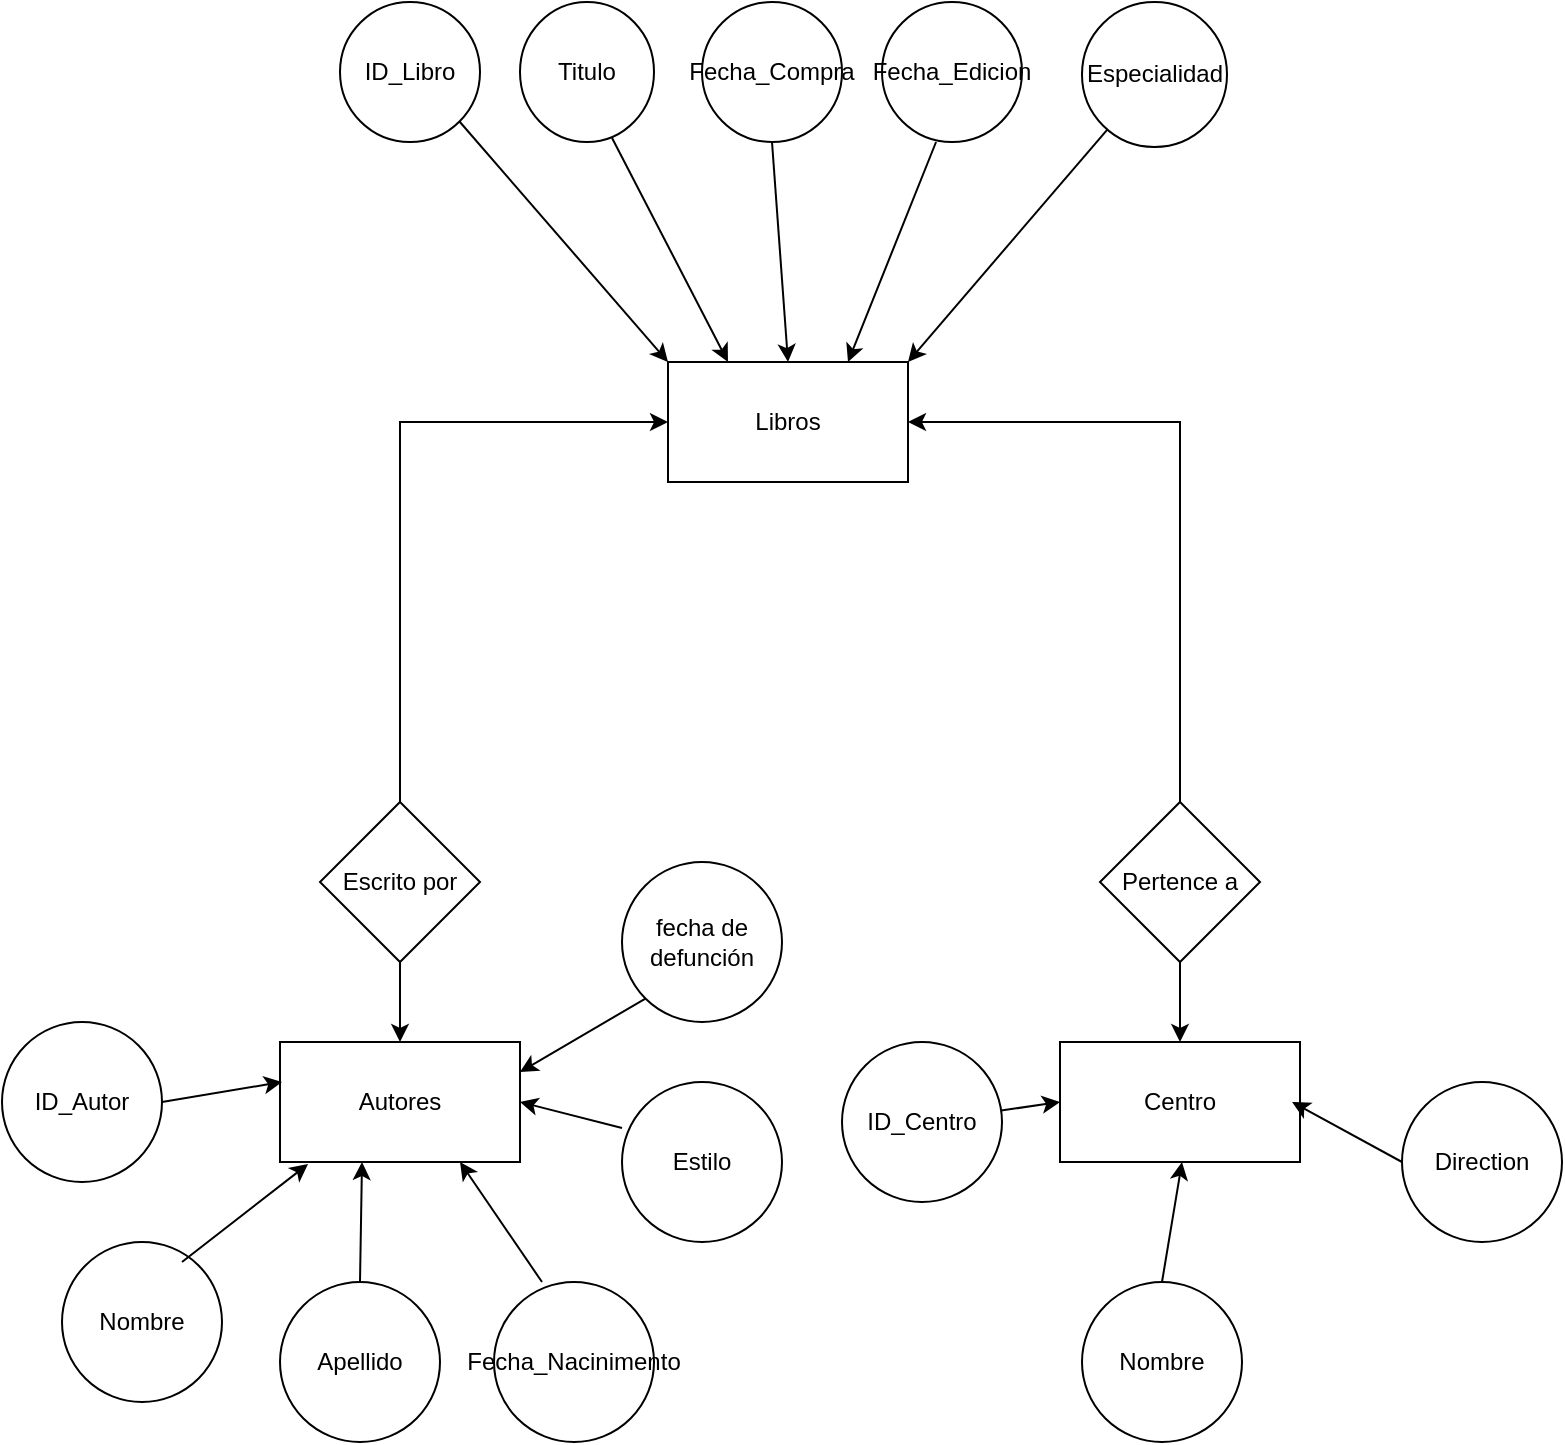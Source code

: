 <mxfile version="24.7.17">
  <diagram name="Página-1" id="iogajnwIhAksW8s2LaAd">
    <mxGraphModel dx="1434" dy="780" grid="1" gridSize="10" guides="1" tooltips="1" connect="1" arrows="1" fold="1" page="1" pageScale="1" pageWidth="827" pageHeight="1169" math="0" shadow="0">
      <root>
        <mxCell id="0" />
        <mxCell id="1" parent="0" />
        <mxCell id="dVfPs0lplY_S4HHvYccw-1" value="Autores" style="rounded=0;whiteSpace=wrap;html=1;" vertex="1" parent="1">
          <mxGeometry x="159" y="640" width="120" height="60" as="geometry" />
        </mxCell>
        <mxCell id="dVfPs0lplY_S4HHvYccw-2" value="Centro" style="rounded=0;whiteSpace=wrap;html=1;" vertex="1" parent="1">
          <mxGeometry x="549" y="640" width="120" height="60" as="geometry" />
        </mxCell>
        <mxCell id="dVfPs0lplY_S4HHvYccw-3" value="Libros" style="rounded=0;whiteSpace=wrap;html=1;" vertex="1" parent="1">
          <mxGeometry x="353" y="300" width="120" height="60" as="geometry" />
        </mxCell>
        <mxCell id="dVfPs0lplY_S4HHvYccw-4" value="Escrito por" style="rhombus;whiteSpace=wrap;html=1;" vertex="1" parent="1">
          <mxGeometry x="179" y="520" width="80" height="80" as="geometry" />
        </mxCell>
        <mxCell id="dVfPs0lplY_S4HHvYccw-5" value="Pertence a" style="rhombus;whiteSpace=wrap;html=1;" vertex="1" parent="1">
          <mxGeometry x="569" y="520" width="80" height="80" as="geometry" />
        </mxCell>
        <mxCell id="dVfPs0lplY_S4HHvYccw-6" value="" style="endArrow=classic;html=1;rounded=0;entryX=0.5;entryY=0;entryDx=0;entryDy=0;exitX=0.5;exitY=1;exitDx=0;exitDy=0;" edge="1" parent="1" source="dVfPs0lplY_S4HHvYccw-4" target="dVfPs0lplY_S4HHvYccw-1">
          <mxGeometry width="50" height="50" relative="1" as="geometry">
            <mxPoint x="89" y="630" as="sourcePoint" />
            <mxPoint x="139" y="580" as="targetPoint" />
          </mxGeometry>
        </mxCell>
        <mxCell id="dVfPs0lplY_S4HHvYccw-7" value="" style="endArrow=classic;html=1;rounded=0;entryX=0;entryY=0.5;entryDx=0;entryDy=0;exitX=0.5;exitY=0;exitDx=0;exitDy=0;" edge="1" parent="1" source="dVfPs0lplY_S4HHvYccw-4" target="dVfPs0lplY_S4HHvYccw-3">
          <mxGeometry width="50" height="50" relative="1" as="geometry">
            <mxPoint x="359" y="450" as="sourcePoint" />
            <mxPoint x="409" y="400" as="targetPoint" />
            <Array as="points">
              <mxPoint x="219" y="330" />
            </Array>
          </mxGeometry>
        </mxCell>
        <mxCell id="dVfPs0lplY_S4HHvYccw-8" value="" style="endArrow=classic;html=1;rounded=0;entryX=0.5;entryY=0;entryDx=0;entryDy=0;" edge="1" parent="1" source="dVfPs0lplY_S4HHvYccw-5" target="dVfPs0lplY_S4HHvYccw-2">
          <mxGeometry width="50" height="50" relative="1" as="geometry">
            <mxPoint x="409" y="590" as="sourcePoint" />
            <mxPoint x="459" y="540" as="targetPoint" />
          </mxGeometry>
        </mxCell>
        <mxCell id="dVfPs0lplY_S4HHvYccw-10" value="" style="endArrow=classic;html=1;rounded=0;entryX=1;entryY=0.5;entryDx=0;entryDy=0;exitX=0.5;exitY=0;exitDx=0;exitDy=0;" edge="1" parent="1" source="dVfPs0lplY_S4HHvYccw-5" target="dVfPs0lplY_S4HHvYccw-3">
          <mxGeometry width="50" height="50" relative="1" as="geometry">
            <mxPoint x="509" y="520" as="sourcePoint" />
            <mxPoint x="559" y="470" as="targetPoint" />
            <Array as="points">
              <mxPoint x="609" y="330" />
            </Array>
          </mxGeometry>
        </mxCell>
        <mxCell id="dVfPs0lplY_S4HHvYccw-12" value="Titulo" style="ellipse;whiteSpace=wrap;html=1;" vertex="1" parent="1">
          <mxGeometry x="279" y="120" width="67" height="70" as="geometry" />
        </mxCell>
        <mxCell id="dVfPs0lplY_S4HHvYccw-13" value="Fecha_Compra" style="ellipse;whiteSpace=wrap;html=1;aspect=fixed;" vertex="1" parent="1">
          <mxGeometry x="370" y="120" width="70" height="70" as="geometry" />
        </mxCell>
        <mxCell id="dVfPs0lplY_S4HHvYccw-14" value="Fecha_Edicion" style="ellipse;whiteSpace=wrap;html=1;aspect=fixed;" vertex="1" parent="1">
          <mxGeometry x="460" y="120" width="70" height="70" as="geometry" />
        </mxCell>
        <mxCell id="dVfPs0lplY_S4HHvYccw-15" value="Especialidad" style="ellipse;whiteSpace=wrap;html=1;aspect=fixed;" vertex="1" parent="1">
          <mxGeometry x="560" y="120" width="72.5" height="72.5" as="geometry" />
        </mxCell>
        <mxCell id="dVfPs0lplY_S4HHvYccw-16" value="ID_Libro" style="ellipse;whiteSpace=wrap;html=1;aspect=fixed;" vertex="1" parent="1">
          <mxGeometry x="189" y="120" width="70" height="70" as="geometry" />
        </mxCell>
        <mxCell id="dVfPs0lplY_S4HHvYccw-17" value="" style="endArrow=classic;html=1;rounded=0;entryX=0.75;entryY=0;entryDx=0;entryDy=0;exitX=0.386;exitY=1;exitDx=0;exitDy=0;exitPerimeter=0;" edge="1" parent="1" source="dVfPs0lplY_S4HHvYccw-14" target="dVfPs0lplY_S4HHvYccw-3">
          <mxGeometry width="50" height="50" relative="1" as="geometry">
            <mxPoint x="30" y="350" as="sourcePoint" />
            <mxPoint x="80" y="300" as="targetPoint" />
          </mxGeometry>
        </mxCell>
        <mxCell id="dVfPs0lplY_S4HHvYccw-18" value="" style="endArrow=classic;html=1;rounded=0;entryX=0.5;entryY=0;entryDx=0;entryDy=0;exitX=0.5;exitY=1;exitDx=0;exitDy=0;" edge="1" parent="1" source="dVfPs0lplY_S4HHvYccw-13" target="dVfPs0lplY_S4HHvYccw-3">
          <mxGeometry width="50" height="50" relative="1" as="geometry">
            <mxPoint x="70" y="460" as="sourcePoint" />
            <mxPoint x="120" y="410" as="targetPoint" />
          </mxGeometry>
        </mxCell>
        <mxCell id="dVfPs0lplY_S4HHvYccw-19" value="" style="endArrow=classic;html=1;rounded=0;entryX=0.25;entryY=0;entryDx=0;entryDy=0;exitX=0.687;exitY=0.971;exitDx=0;exitDy=0;exitPerimeter=0;" edge="1" parent="1" source="dVfPs0lplY_S4HHvYccw-12" target="dVfPs0lplY_S4HHvYccw-3">
          <mxGeometry width="50" height="50" relative="1" as="geometry">
            <mxPoint x="110" y="380" as="sourcePoint" />
            <mxPoint x="160" y="330" as="targetPoint" />
          </mxGeometry>
        </mxCell>
        <mxCell id="dVfPs0lplY_S4HHvYccw-20" value="" style="endArrow=classic;html=1;rounded=0;entryX=1;entryY=0;entryDx=0;entryDy=0;" edge="1" parent="1" source="dVfPs0lplY_S4HHvYccw-15" target="dVfPs0lplY_S4HHvYccw-3">
          <mxGeometry width="50" height="50" relative="1" as="geometry">
            <mxPoint x="60" y="260" as="sourcePoint" />
            <mxPoint x="110" y="210" as="targetPoint" />
          </mxGeometry>
        </mxCell>
        <mxCell id="dVfPs0lplY_S4HHvYccw-21" value="" style="endArrow=classic;html=1;rounded=0;entryX=0;entryY=0;entryDx=0;entryDy=0;exitX=1;exitY=1;exitDx=0;exitDy=0;" edge="1" parent="1" source="dVfPs0lplY_S4HHvYccw-16" target="dVfPs0lplY_S4HHvYccw-3">
          <mxGeometry width="50" height="50" relative="1" as="geometry">
            <mxPoint x="170" y="290" as="sourcePoint" />
            <mxPoint x="220" y="240" as="targetPoint" />
          </mxGeometry>
        </mxCell>
        <mxCell id="dVfPs0lplY_S4HHvYccw-22" value="Nombre" style="ellipse;whiteSpace=wrap;html=1;aspect=fixed;" vertex="1" parent="1">
          <mxGeometry x="50" y="740" width="80" height="80" as="geometry" />
        </mxCell>
        <mxCell id="dVfPs0lplY_S4HHvYccw-23" value="Apellido" style="ellipse;whiteSpace=wrap;html=1;aspect=fixed;" vertex="1" parent="1">
          <mxGeometry x="159" y="760" width="80" height="80" as="geometry" />
        </mxCell>
        <mxCell id="dVfPs0lplY_S4HHvYccw-24" value="Fecha_Nacinimento" style="ellipse;whiteSpace=wrap;html=1;aspect=fixed;" vertex="1" parent="1">
          <mxGeometry x="266" y="760" width="80" height="80" as="geometry" />
        </mxCell>
        <mxCell id="dVfPs0lplY_S4HHvYccw-25" value="ID_Autor" style="ellipse;whiteSpace=wrap;html=1;aspect=fixed;" vertex="1" parent="1">
          <mxGeometry x="20" y="630" width="80" height="80" as="geometry" />
        </mxCell>
        <mxCell id="dVfPs0lplY_S4HHvYccw-26" value="Direction" style="ellipse;whiteSpace=wrap;html=1;aspect=fixed;" vertex="1" parent="1">
          <mxGeometry x="720" y="660" width="80" height="80" as="geometry" />
        </mxCell>
        <mxCell id="dVfPs0lplY_S4HHvYccw-27" value="ID_Centro" style="ellipse;whiteSpace=wrap;html=1;aspect=fixed;" vertex="1" parent="1">
          <mxGeometry x="440" y="640" width="80" height="80" as="geometry" />
        </mxCell>
        <mxCell id="dVfPs0lplY_S4HHvYccw-28" value="Nombre" style="ellipse;whiteSpace=wrap;html=1;aspect=fixed;" vertex="1" parent="1">
          <mxGeometry x="560" y="760" width="80" height="80" as="geometry" />
        </mxCell>
        <mxCell id="dVfPs0lplY_S4HHvYccw-29" value="Estilo" style="ellipse;whiteSpace=wrap;html=1;aspect=fixed;" vertex="1" parent="1">
          <mxGeometry x="330" y="660" width="80" height="80" as="geometry" />
        </mxCell>
        <mxCell id="dVfPs0lplY_S4HHvYccw-31" value="" style="endArrow=classic;html=1;rounded=0;exitX=0.5;exitY=0;exitDx=0;exitDy=0;" edge="1" parent="1" source="dVfPs0lplY_S4HHvYccw-28">
          <mxGeometry width="50" height="50" relative="1" as="geometry">
            <mxPoint x="560" y="750" as="sourcePoint" />
            <mxPoint x="610" y="700" as="targetPoint" />
          </mxGeometry>
        </mxCell>
        <mxCell id="dVfPs0lplY_S4HHvYccw-32" value="" style="endArrow=classic;html=1;rounded=0;exitX=0;exitY=0.5;exitDx=0;exitDy=0;entryX=0.967;entryY=0.5;entryDx=0;entryDy=0;entryPerimeter=0;" edge="1" parent="1" source="dVfPs0lplY_S4HHvYccw-26" target="dVfPs0lplY_S4HHvYccw-2">
          <mxGeometry width="50" height="50" relative="1" as="geometry">
            <mxPoint x="620" y="750" as="sourcePoint" />
            <mxPoint x="670" y="700" as="targetPoint" />
          </mxGeometry>
        </mxCell>
        <mxCell id="dVfPs0lplY_S4HHvYccw-33" value="" style="endArrow=classic;html=1;rounded=0;entryX=0.117;entryY=1.017;entryDx=0;entryDy=0;entryPerimeter=0;" edge="1" parent="1" target="dVfPs0lplY_S4HHvYccw-1">
          <mxGeometry width="50" height="50" relative="1" as="geometry">
            <mxPoint x="110" y="750" as="sourcePoint" />
            <mxPoint x="160" y="700" as="targetPoint" />
          </mxGeometry>
        </mxCell>
        <mxCell id="dVfPs0lplY_S4HHvYccw-34" value="" style="endArrow=classic;html=1;rounded=0;exitX=0.5;exitY=0;exitDx=0;exitDy=0;" edge="1" parent="1" source="dVfPs0lplY_S4HHvYccw-23">
          <mxGeometry width="50" height="50" relative="1" as="geometry">
            <mxPoint x="150" y="750" as="sourcePoint" />
            <mxPoint x="200" y="700" as="targetPoint" />
          </mxGeometry>
        </mxCell>
        <mxCell id="dVfPs0lplY_S4HHvYccw-35" value="" style="endArrow=classic;html=1;rounded=0;exitX=0.3;exitY=0;exitDx=0;exitDy=0;exitPerimeter=0;entryX=0.75;entryY=1;entryDx=0;entryDy=0;" edge="1" parent="1" source="dVfPs0lplY_S4HHvYccw-24" target="dVfPs0lplY_S4HHvYccw-1">
          <mxGeometry width="50" height="50" relative="1" as="geometry">
            <mxPoint x="230" y="750" as="sourcePoint" />
            <mxPoint x="280" y="700" as="targetPoint" />
          </mxGeometry>
        </mxCell>
        <mxCell id="dVfPs0lplY_S4HHvYccw-36" value="" style="endArrow=classic;html=1;rounded=0;exitX=0;exitY=0.288;exitDx=0;exitDy=0;exitPerimeter=0;entryX=1;entryY=0.5;entryDx=0;entryDy=0;" edge="1" parent="1" source="dVfPs0lplY_S4HHvYccw-29" target="dVfPs0lplY_S4HHvYccw-1">
          <mxGeometry width="50" height="50" relative="1" as="geometry">
            <mxPoint x="290" y="660" as="sourcePoint" />
            <mxPoint x="340" y="610" as="targetPoint" />
          </mxGeometry>
        </mxCell>
        <mxCell id="dVfPs0lplY_S4HHvYccw-37" value="" style="endArrow=classic;html=1;rounded=0;exitX=1;exitY=0.5;exitDx=0;exitDy=0;" edge="1" parent="1" source="dVfPs0lplY_S4HHvYccw-25">
          <mxGeometry width="50" height="50" relative="1" as="geometry">
            <mxPoint x="110" y="710" as="sourcePoint" />
            <mxPoint x="160" y="660" as="targetPoint" />
          </mxGeometry>
        </mxCell>
        <mxCell id="dVfPs0lplY_S4HHvYccw-38" value="fecha de defunción" style="ellipse;whiteSpace=wrap;html=1;aspect=fixed;" vertex="1" parent="1">
          <mxGeometry x="330" y="550" width="80" height="80" as="geometry" />
        </mxCell>
        <mxCell id="dVfPs0lplY_S4HHvYccw-39" value="" style="endArrow=classic;html=1;rounded=0;entryX=1;entryY=0.25;entryDx=0;entryDy=0;exitX=0;exitY=1;exitDx=0;exitDy=0;" edge="1" parent="1" source="dVfPs0lplY_S4HHvYccw-38" target="dVfPs0lplY_S4HHvYccw-1">
          <mxGeometry width="50" height="50" relative="1" as="geometry">
            <mxPoint x="250" y="630" as="sourcePoint" />
            <mxPoint x="300" y="580" as="targetPoint" />
          </mxGeometry>
        </mxCell>
        <mxCell id="dVfPs0lplY_S4HHvYccw-41" value="" style="endArrow=classic;html=1;rounded=0;entryX=0;entryY=0.5;entryDx=0;entryDy=0;" edge="1" parent="1" source="dVfPs0lplY_S4HHvYccw-27" target="dVfPs0lplY_S4HHvYccw-2">
          <mxGeometry width="50" height="50" relative="1" as="geometry">
            <mxPoint x="460" y="780" as="sourcePoint" />
            <mxPoint x="510" y="730" as="targetPoint" />
          </mxGeometry>
        </mxCell>
      </root>
    </mxGraphModel>
  </diagram>
</mxfile>
